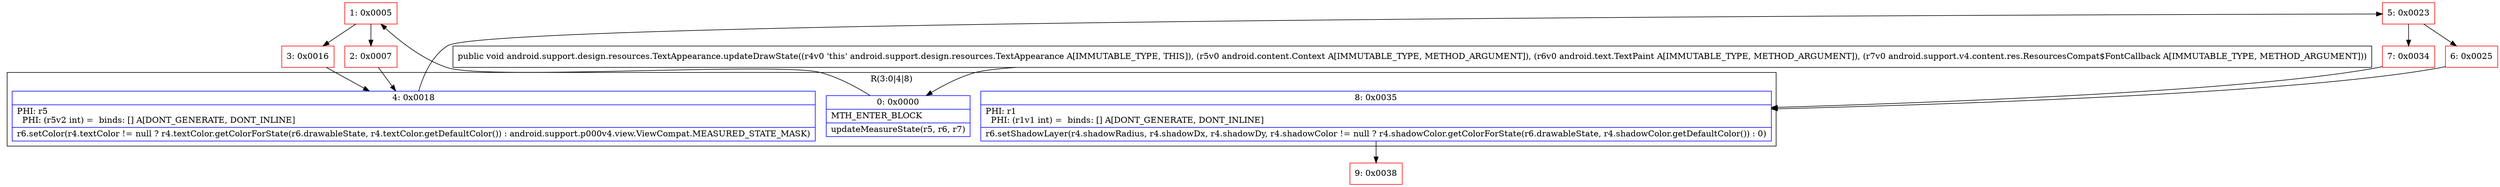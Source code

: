 digraph "CFG forandroid.support.design.resources.TextAppearance.updateDrawState(Landroid\/content\/Context;Landroid\/text\/TextPaint;Landroid\/support\/v4\/content\/res\/ResourcesCompat$FontCallback;)V" {
subgraph cluster_Region_2103174598 {
label = "R(3:0|4|8)";
node [shape=record,color=blue];
Node_0 [shape=record,label="{0\:\ 0x0000|MTH_ENTER_BLOCK\l|updateMeasureState(r5, r6, r7)\l}"];
Node_4 [shape=record,label="{4\:\ 0x0018|PHI: r5 \l  PHI: (r5v2 int) =  binds: [] A[DONT_GENERATE, DONT_INLINE]\l|r6.setColor(r4.textColor != null ? r4.textColor.getColorForState(r6.drawableState, r4.textColor.getDefaultColor()) : android.support.p000v4.view.ViewCompat.MEASURED_STATE_MASK)\l}"];
Node_8 [shape=record,label="{8\:\ 0x0035|PHI: r1 \l  PHI: (r1v1 int) =  binds: [] A[DONT_GENERATE, DONT_INLINE]\l|r6.setShadowLayer(r4.shadowRadius, r4.shadowDx, r4.shadowDy, r4.shadowColor != null ? r4.shadowColor.getColorForState(r6.drawableState, r4.shadowColor.getDefaultColor()) : 0)\l}"];
}
Node_1 [shape=record,color=red,label="{1\:\ 0x0005}"];
Node_2 [shape=record,color=red,label="{2\:\ 0x0007}"];
Node_3 [shape=record,color=red,label="{3\:\ 0x0016}"];
Node_5 [shape=record,color=red,label="{5\:\ 0x0023}"];
Node_6 [shape=record,color=red,label="{6\:\ 0x0025}"];
Node_7 [shape=record,color=red,label="{7\:\ 0x0034}"];
Node_9 [shape=record,color=red,label="{9\:\ 0x0038}"];
MethodNode[shape=record,label="{public void android.support.design.resources.TextAppearance.updateDrawState((r4v0 'this' android.support.design.resources.TextAppearance A[IMMUTABLE_TYPE, THIS]), (r5v0 android.content.Context A[IMMUTABLE_TYPE, METHOD_ARGUMENT]), (r6v0 android.text.TextPaint A[IMMUTABLE_TYPE, METHOD_ARGUMENT]), (r7v0 android.support.v4.content.res.ResourcesCompat$FontCallback A[IMMUTABLE_TYPE, METHOD_ARGUMENT])) }"];
MethodNode -> Node_0;
Node_0 -> Node_1;
Node_4 -> Node_5;
Node_8 -> Node_9;
Node_1 -> Node_2;
Node_1 -> Node_3;
Node_2 -> Node_4;
Node_3 -> Node_4;
Node_5 -> Node_6;
Node_5 -> Node_7;
Node_6 -> Node_8;
Node_7 -> Node_8;
}

